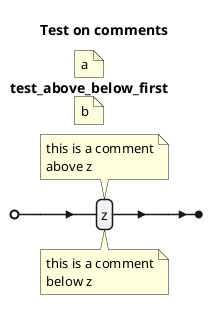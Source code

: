 {
  "sha1": "imrjp8uid7j8gddt5kkghstneu78sfi",
  "insertion": {
    "when": "2024-06-03T18:59:30.961Z",
    "url": "https://forum.plantuml.net/16694/ebnf-add-notes",
    "user": "plantuml@gmail.com"
  }
}
@startebnf
title Test on comments

(*a*) test_above_below_first (*b*) = (*this is a comment\nabove z*) z (*this is a comment\nbelow z*);
@endebnf

